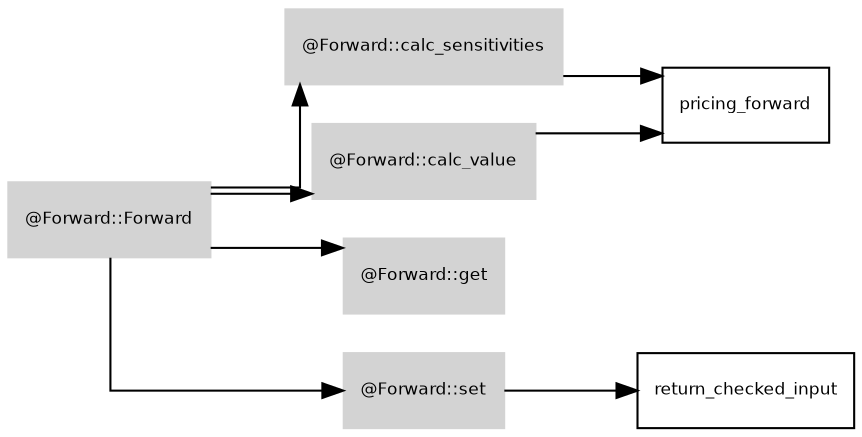 digraph G {
	fontname = "Bitstream Vera Sans"
	fontsize = 8
	node [
		fontname = "Bitstream Vera Sans"
		fontsize = 8
		shape = "record"
	]
	edge [
		fontname = "Bitstream Vera Sans"
		fontsize = 8
	]
	graph [splines=ortho];
	rankdir=LR;
	subgraph class_Forward {
		style=filled;
		node [style=filled,color=lightgrey];
		"@Forward::Forward" -> "@Forward::calc_sensitivities"
		"@Forward::Forward" -> "@Forward::calc_value"
		"@Forward::Forward" -> "@Forward::get"
		"@Forward::Forward" -> "@Forward::set"
		label = "@Forward";
	}
"@Forward::calc_sensitivities" 	 -> 	 "pricing_forward"
"@Forward::calc_value" 	 -> 	 "pricing_forward"
"@Forward::set" 	 -> 	 "return_checked_input"
}

